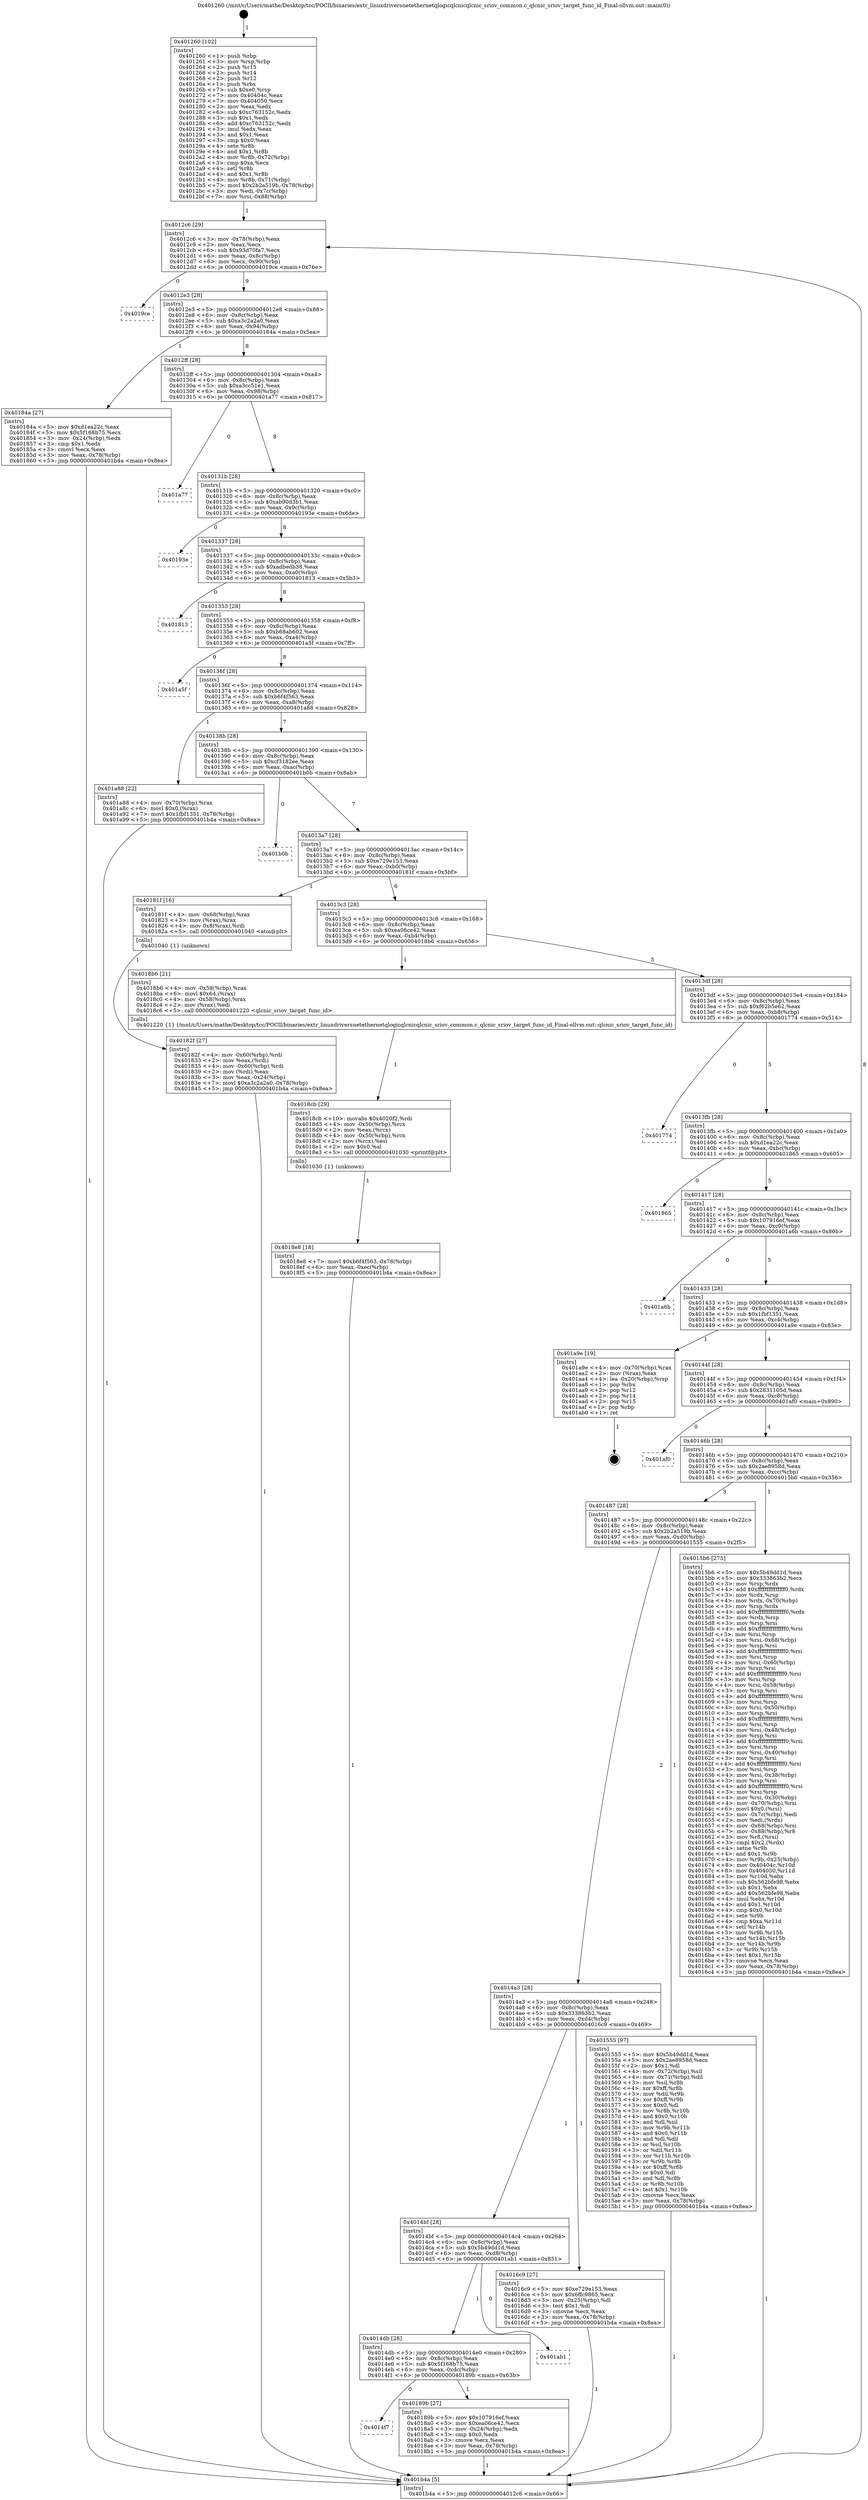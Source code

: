 digraph "0x401260" {
  label = "0x401260 (/mnt/c/Users/mathe/Desktop/tcc/POCII/binaries/extr_linuxdriversnetethernetqlogicqlcnicqlcnic_sriov_common.c_qlcnic_sriov_target_func_id_Final-ollvm.out::main(0))"
  labelloc = "t"
  node[shape=record]

  Entry [label="",width=0.3,height=0.3,shape=circle,fillcolor=black,style=filled]
  "0x4012c6" [label="{
     0x4012c6 [29]\l
     | [instrs]\l
     &nbsp;&nbsp;0x4012c6 \<+3\>: mov -0x78(%rbp),%eax\l
     &nbsp;&nbsp;0x4012c9 \<+2\>: mov %eax,%ecx\l
     &nbsp;&nbsp;0x4012cb \<+6\>: sub $0x93d70fa7,%ecx\l
     &nbsp;&nbsp;0x4012d1 \<+6\>: mov %eax,-0x8c(%rbp)\l
     &nbsp;&nbsp;0x4012d7 \<+6\>: mov %ecx,-0x90(%rbp)\l
     &nbsp;&nbsp;0x4012dd \<+6\>: je 00000000004019ce \<main+0x76e\>\l
  }"]
  "0x4019ce" [label="{
     0x4019ce\l
  }", style=dashed]
  "0x4012e3" [label="{
     0x4012e3 [28]\l
     | [instrs]\l
     &nbsp;&nbsp;0x4012e3 \<+5\>: jmp 00000000004012e8 \<main+0x88\>\l
     &nbsp;&nbsp;0x4012e8 \<+6\>: mov -0x8c(%rbp),%eax\l
     &nbsp;&nbsp;0x4012ee \<+5\>: sub $0xa3c2a2a0,%eax\l
     &nbsp;&nbsp;0x4012f3 \<+6\>: mov %eax,-0x94(%rbp)\l
     &nbsp;&nbsp;0x4012f9 \<+6\>: je 000000000040184a \<main+0x5ea\>\l
  }"]
  Exit [label="",width=0.3,height=0.3,shape=circle,fillcolor=black,style=filled,peripheries=2]
  "0x40184a" [label="{
     0x40184a [27]\l
     | [instrs]\l
     &nbsp;&nbsp;0x40184a \<+5\>: mov $0xd1ea22c,%eax\l
     &nbsp;&nbsp;0x40184f \<+5\>: mov $0x5f168b75,%ecx\l
     &nbsp;&nbsp;0x401854 \<+3\>: mov -0x24(%rbp),%edx\l
     &nbsp;&nbsp;0x401857 \<+3\>: cmp $0x1,%edx\l
     &nbsp;&nbsp;0x40185a \<+3\>: cmovl %ecx,%eax\l
     &nbsp;&nbsp;0x40185d \<+3\>: mov %eax,-0x78(%rbp)\l
     &nbsp;&nbsp;0x401860 \<+5\>: jmp 0000000000401b4a \<main+0x8ea\>\l
  }"]
  "0x4012ff" [label="{
     0x4012ff [28]\l
     | [instrs]\l
     &nbsp;&nbsp;0x4012ff \<+5\>: jmp 0000000000401304 \<main+0xa4\>\l
     &nbsp;&nbsp;0x401304 \<+6\>: mov -0x8c(%rbp),%eax\l
     &nbsp;&nbsp;0x40130a \<+5\>: sub $0xa3cc51e1,%eax\l
     &nbsp;&nbsp;0x40130f \<+6\>: mov %eax,-0x98(%rbp)\l
     &nbsp;&nbsp;0x401315 \<+6\>: je 0000000000401a77 \<main+0x817\>\l
  }"]
  "0x4018e8" [label="{
     0x4018e8 [18]\l
     | [instrs]\l
     &nbsp;&nbsp;0x4018e8 \<+7\>: movl $0xb6f4f563,-0x78(%rbp)\l
     &nbsp;&nbsp;0x4018ef \<+6\>: mov %eax,-0xec(%rbp)\l
     &nbsp;&nbsp;0x4018f5 \<+5\>: jmp 0000000000401b4a \<main+0x8ea\>\l
  }"]
  "0x401a77" [label="{
     0x401a77\l
  }", style=dashed]
  "0x40131b" [label="{
     0x40131b [28]\l
     | [instrs]\l
     &nbsp;&nbsp;0x40131b \<+5\>: jmp 0000000000401320 \<main+0xc0\>\l
     &nbsp;&nbsp;0x401320 \<+6\>: mov -0x8c(%rbp),%eax\l
     &nbsp;&nbsp;0x401326 \<+5\>: sub $0xab90d3b1,%eax\l
     &nbsp;&nbsp;0x40132b \<+6\>: mov %eax,-0x9c(%rbp)\l
     &nbsp;&nbsp;0x401331 \<+6\>: je 000000000040193e \<main+0x6de\>\l
  }"]
  "0x4018cb" [label="{
     0x4018cb [29]\l
     | [instrs]\l
     &nbsp;&nbsp;0x4018cb \<+10\>: movabs $0x4020f2,%rdi\l
     &nbsp;&nbsp;0x4018d5 \<+4\>: mov -0x50(%rbp),%rcx\l
     &nbsp;&nbsp;0x4018d9 \<+2\>: mov %eax,(%rcx)\l
     &nbsp;&nbsp;0x4018db \<+4\>: mov -0x50(%rbp),%rcx\l
     &nbsp;&nbsp;0x4018df \<+2\>: mov (%rcx),%esi\l
     &nbsp;&nbsp;0x4018e1 \<+2\>: mov $0x0,%al\l
     &nbsp;&nbsp;0x4018e3 \<+5\>: call 0000000000401030 \<printf@plt\>\l
     | [calls]\l
     &nbsp;&nbsp;0x401030 \{1\} (unknown)\l
  }"]
  "0x40193e" [label="{
     0x40193e\l
  }", style=dashed]
  "0x401337" [label="{
     0x401337 [28]\l
     | [instrs]\l
     &nbsp;&nbsp;0x401337 \<+5\>: jmp 000000000040133c \<main+0xdc\>\l
     &nbsp;&nbsp;0x40133c \<+6\>: mov -0x8c(%rbp),%eax\l
     &nbsp;&nbsp;0x401342 \<+5\>: sub $0xadbedb38,%eax\l
     &nbsp;&nbsp;0x401347 \<+6\>: mov %eax,-0xa0(%rbp)\l
     &nbsp;&nbsp;0x40134d \<+6\>: je 0000000000401813 \<main+0x5b3\>\l
  }"]
  "0x4014f7" [label="{
     0x4014f7\l
  }", style=dashed]
  "0x401813" [label="{
     0x401813\l
  }", style=dashed]
  "0x401353" [label="{
     0x401353 [28]\l
     | [instrs]\l
     &nbsp;&nbsp;0x401353 \<+5\>: jmp 0000000000401358 \<main+0xf8\>\l
     &nbsp;&nbsp;0x401358 \<+6\>: mov -0x8c(%rbp),%eax\l
     &nbsp;&nbsp;0x40135e \<+5\>: sub $0xb68ab602,%eax\l
     &nbsp;&nbsp;0x401363 \<+6\>: mov %eax,-0xa4(%rbp)\l
     &nbsp;&nbsp;0x401369 \<+6\>: je 0000000000401a5f \<main+0x7ff\>\l
  }"]
  "0x40189b" [label="{
     0x40189b [27]\l
     | [instrs]\l
     &nbsp;&nbsp;0x40189b \<+5\>: mov $0x107916ef,%eax\l
     &nbsp;&nbsp;0x4018a0 \<+5\>: mov $0xea06ce42,%ecx\l
     &nbsp;&nbsp;0x4018a5 \<+3\>: mov -0x24(%rbp),%edx\l
     &nbsp;&nbsp;0x4018a8 \<+3\>: cmp $0x0,%edx\l
     &nbsp;&nbsp;0x4018ab \<+3\>: cmove %ecx,%eax\l
     &nbsp;&nbsp;0x4018ae \<+3\>: mov %eax,-0x78(%rbp)\l
     &nbsp;&nbsp;0x4018b1 \<+5\>: jmp 0000000000401b4a \<main+0x8ea\>\l
  }"]
  "0x401a5f" [label="{
     0x401a5f\l
  }", style=dashed]
  "0x40136f" [label="{
     0x40136f [28]\l
     | [instrs]\l
     &nbsp;&nbsp;0x40136f \<+5\>: jmp 0000000000401374 \<main+0x114\>\l
     &nbsp;&nbsp;0x401374 \<+6\>: mov -0x8c(%rbp),%eax\l
     &nbsp;&nbsp;0x40137a \<+5\>: sub $0xb6f4f563,%eax\l
     &nbsp;&nbsp;0x40137f \<+6\>: mov %eax,-0xa8(%rbp)\l
     &nbsp;&nbsp;0x401385 \<+6\>: je 0000000000401a88 \<main+0x828\>\l
  }"]
  "0x4014db" [label="{
     0x4014db [28]\l
     | [instrs]\l
     &nbsp;&nbsp;0x4014db \<+5\>: jmp 00000000004014e0 \<main+0x280\>\l
     &nbsp;&nbsp;0x4014e0 \<+6\>: mov -0x8c(%rbp),%eax\l
     &nbsp;&nbsp;0x4014e6 \<+5\>: sub $0x5f168b75,%eax\l
     &nbsp;&nbsp;0x4014eb \<+6\>: mov %eax,-0xdc(%rbp)\l
     &nbsp;&nbsp;0x4014f1 \<+6\>: je 000000000040189b \<main+0x63b\>\l
  }"]
  "0x401a88" [label="{
     0x401a88 [22]\l
     | [instrs]\l
     &nbsp;&nbsp;0x401a88 \<+4\>: mov -0x70(%rbp),%rax\l
     &nbsp;&nbsp;0x401a8c \<+6\>: movl $0x0,(%rax)\l
     &nbsp;&nbsp;0x401a92 \<+7\>: movl $0x1fbf1351,-0x78(%rbp)\l
     &nbsp;&nbsp;0x401a99 \<+5\>: jmp 0000000000401b4a \<main+0x8ea\>\l
  }"]
  "0x40138b" [label="{
     0x40138b [28]\l
     | [instrs]\l
     &nbsp;&nbsp;0x40138b \<+5\>: jmp 0000000000401390 \<main+0x130\>\l
     &nbsp;&nbsp;0x401390 \<+6\>: mov -0x8c(%rbp),%eax\l
     &nbsp;&nbsp;0x401396 \<+5\>: sub $0xcf3182ee,%eax\l
     &nbsp;&nbsp;0x40139b \<+6\>: mov %eax,-0xac(%rbp)\l
     &nbsp;&nbsp;0x4013a1 \<+6\>: je 0000000000401b0b \<main+0x8ab\>\l
  }"]
  "0x401ab1" [label="{
     0x401ab1\l
  }", style=dashed]
  "0x401b0b" [label="{
     0x401b0b\l
  }", style=dashed]
  "0x4013a7" [label="{
     0x4013a7 [28]\l
     | [instrs]\l
     &nbsp;&nbsp;0x4013a7 \<+5\>: jmp 00000000004013ac \<main+0x14c\>\l
     &nbsp;&nbsp;0x4013ac \<+6\>: mov -0x8c(%rbp),%eax\l
     &nbsp;&nbsp;0x4013b2 \<+5\>: sub $0xe729e153,%eax\l
     &nbsp;&nbsp;0x4013b7 \<+6\>: mov %eax,-0xb0(%rbp)\l
     &nbsp;&nbsp;0x4013bd \<+6\>: je 000000000040181f \<main+0x5bf\>\l
  }"]
  "0x40182f" [label="{
     0x40182f [27]\l
     | [instrs]\l
     &nbsp;&nbsp;0x40182f \<+4\>: mov -0x60(%rbp),%rdi\l
     &nbsp;&nbsp;0x401833 \<+2\>: mov %eax,(%rdi)\l
     &nbsp;&nbsp;0x401835 \<+4\>: mov -0x60(%rbp),%rdi\l
     &nbsp;&nbsp;0x401839 \<+2\>: mov (%rdi),%eax\l
     &nbsp;&nbsp;0x40183b \<+3\>: mov %eax,-0x24(%rbp)\l
     &nbsp;&nbsp;0x40183e \<+7\>: movl $0xa3c2a2a0,-0x78(%rbp)\l
     &nbsp;&nbsp;0x401845 \<+5\>: jmp 0000000000401b4a \<main+0x8ea\>\l
  }"]
  "0x40181f" [label="{
     0x40181f [16]\l
     | [instrs]\l
     &nbsp;&nbsp;0x40181f \<+4\>: mov -0x68(%rbp),%rax\l
     &nbsp;&nbsp;0x401823 \<+3\>: mov (%rax),%rax\l
     &nbsp;&nbsp;0x401826 \<+4\>: mov 0x8(%rax),%rdi\l
     &nbsp;&nbsp;0x40182a \<+5\>: call 0000000000401040 \<atoi@plt\>\l
     | [calls]\l
     &nbsp;&nbsp;0x401040 \{1\} (unknown)\l
  }"]
  "0x4013c3" [label="{
     0x4013c3 [28]\l
     | [instrs]\l
     &nbsp;&nbsp;0x4013c3 \<+5\>: jmp 00000000004013c8 \<main+0x168\>\l
     &nbsp;&nbsp;0x4013c8 \<+6\>: mov -0x8c(%rbp),%eax\l
     &nbsp;&nbsp;0x4013ce \<+5\>: sub $0xea06ce42,%eax\l
     &nbsp;&nbsp;0x4013d3 \<+6\>: mov %eax,-0xb4(%rbp)\l
     &nbsp;&nbsp;0x4013d9 \<+6\>: je 00000000004018b6 \<main+0x656\>\l
  }"]
  "0x4014bf" [label="{
     0x4014bf [28]\l
     | [instrs]\l
     &nbsp;&nbsp;0x4014bf \<+5\>: jmp 00000000004014c4 \<main+0x264\>\l
     &nbsp;&nbsp;0x4014c4 \<+6\>: mov -0x8c(%rbp),%eax\l
     &nbsp;&nbsp;0x4014ca \<+5\>: sub $0x5b49dd1d,%eax\l
     &nbsp;&nbsp;0x4014cf \<+6\>: mov %eax,-0xd8(%rbp)\l
     &nbsp;&nbsp;0x4014d5 \<+6\>: je 0000000000401ab1 \<main+0x851\>\l
  }"]
  "0x4018b6" [label="{
     0x4018b6 [21]\l
     | [instrs]\l
     &nbsp;&nbsp;0x4018b6 \<+4\>: mov -0x58(%rbp),%rax\l
     &nbsp;&nbsp;0x4018ba \<+6\>: movl $0x64,(%rax)\l
     &nbsp;&nbsp;0x4018c0 \<+4\>: mov -0x58(%rbp),%rax\l
     &nbsp;&nbsp;0x4018c4 \<+2\>: mov (%rax),%edi\l
     &nbsp;&nbsp;0x4018c6 \<+5\>: call 0000000000401220 \<qlcnic_sriov_target_func_id\>\l
     | [calls]\l
     &nbsp;&nbsp;0x401220 \{1\} (/mnt/c/Users/mathe/Desktop/tcc/POCII/binaries/extr_linuxdriversnetethernetqlogicqlcnicqlcnic_sriov_common.c_qlcnic_sriov_target_func_id_Final-ollvm.out::qlcnic_sriov_target_func_id)\l
  }"]
  "0x4013df" [label="{
     0x4013df [28]\l
     | [instrs]\l
     &nbsp;&nbsp;0x4013df \<+5\>: jmp 00000000004013e4 \<main+0x184\>\l
     &nbsp;&nbsp;0x4013e4 \<+6\>: mov -0x8c(%rbp),%eax\l
     &nbsp;&nbsp;0x4013ea \<+5\>: sub $0xf62b5e62,%eax\l
     &nbsp;&nbsp;0x4013ef \<+6\>: mov %eax,-0xb8(%rbp)\l
     &nbsp;&nbsp;0x4013f5 \<+6\>: je 0000000000401774 \<main+0x514\>\l
  }"]
  "0x4016c9" [label="{
     0x4016c9 [27]\l
     | [instrs]\l
     &nbsp;&nbsp;0x4016c9 \<+5\>: mov $0xe729e153,%eax\l
     &nbsp;&nbsp;0x4016ce \<+5\>: mov $0x6ffc9865,%ecx\l
     &nbsp;&nbsp;0x4016d3 \<+3\>: mov -0x25(%rbp),%dl\l
     &nbsp;&nbsp;0x4016d6 \<+3\>: test $0x1,%dl\l
     &nbsp;&nbsp;0x4016d9 \<+3\>: cmovne %ecx,%eax\l
     &nbsp;&nbsp;0x4016dc \<+3\>: mov %eax,-0x78(%rbp)\l
     &nbsp;&nbsp;0x4016df \<+5\>: jmp 0000000000401b4a \<main+0x8ea\>\l
  }"]
  "0x401774" [label="{
     0x401774\l
  }", style=dashed]
  "0x4013fb" [label="{
     0x4013fb [28]\l
     | [instrs]\l
     &nbsp;&nbsp;0x4013fb \<+5\>: jmp 0000000000401400 \<main+0x1a0\>\l
     &nbsp;&nbsp;0x401400 \<+6\>: mov -0x8c(%rbp),%eax\l
     &nbsp;&nbsp;0x401406 \<+5\>: sub $0xd1ea22c,%eax\l
     &nbsp;&nbsp;0x40140b \<+6\>: mov %eax,-0xbc(%rbp)\l
     &nbsp;&nbsp;0x401411 \<+6\>: je 0000000000401865 \<main+0x605\>\l
  }"]
  "0x401260" [label="{
     0x401260 [102]\l
     | [instrs]\l
     &nbsp;&nbsp;0x401260 \<+1\>: push %rbp\l
     &nbsp;&nbsp;0x401261 \<+3\>: mov %rsp,%rbp\l
     &nbsp;&nbsp;0x401264 \<+2\>: push %r15\l
     &nbsp;&nbsp;0x401266 \<+2\>: push %r14\l
     &nbsp;&nbsp;0x401268 \<+2\>: push %r12\l
     &nbsp;&nbsp;0x40126a \<+1\>: push %rbx\l
     &nbsp;&nbsp;0x40126b \<+7\>: sub $0xe0,%rsp\l
     &nbsp;&nbsp;0x401272 \<+7\>: mov 0x40404c,%eax\l
     &nbsp;&nbsp;0x401279 \<+7\>: mov 0x404050,%ecx\l
     &nbsp;&nbsp;0x401280 \<+2\>: mov %eax,%edx\l
     &nbsp;&nbsp;0x401282 \<+6\>: sub $0xc763152c,%edx\l
     &nbsp;&nbsp;0x401288 \<+3\>: sub $0x1,%edx\l
     &nbsp;&nbsp;0x40128b \<+6\>: add $0xc763152c,%edx\l
     &nbsp;&nbsp;0x401291 \<+3\>: imul %edx,%eax\l
     &nbsp;&nbsp;0x401294 \<+3\>: and $0x1,%eax\l
     &nbsp;&nbsp;0x401297 \<+3\>: cmp $0x0,%eax\l
     &nbsp;&nbsp;0x40129a \<+4\>: sete %r8b\l
     &nbsp;&nbsp;0x40129e \<+4\>: and $0x1,%r8b\l
     &nbsp;&nbsp;0x4012a2 \<+4\>: mov %r8b,-0x72(%rbp)\l
     &nbsp;&nbsp;0x4012a6 \<+3\>: cmp $0xa,%ecx\l
     &nbsp;&nbsp;0x4012a9 \<+4\>: setl %r8b\l
     &nbsp;&nbsp;0x4012ad \<+4\>: and $0x1,%r8b\l
     &nbsp;&nbsp;0x4012b1 \<+4\>: mov %r8b,-0x71(%rbp)\l
     &nbsp;&nbsp;0x4012b5 \<+7\>: movl $0x2b2a519b,-0x78(%rbp)\l
     &nbsp;&nbsp;0x4012bc \<+3\>: mov %edi,-0x7c(%rbp)\l
     &nbsp;&nbsp;0x4012bf \<+7\>: mov %rsi,-0x88(%rbp)\l
  }"]
  "0x401865" [label="{
     0x401865\l
  }", style=dashed]
  "0x401417" [label="{
     0x401417 [28]\l
     | [instrs]\l
     &nbsp;&nbsp;0x401417 \<+5\>: jmp 000000000040141c \<main+0x1bc\>\l
     &nbsp;&nbsp;0x40141c \<+6\>: mov -0x8c(%rbp),%eax\l
     &nbsp;&nbsp;0x401422 \<+5\>: sub $0x107916ef,%eax\l
     &nbsp;&nbsp;0x401427 \<+6\>: mov %eax,-0xc0(%rbp)\l
     &nbsp;&nbsp;0x40142d \<+6\>: je 0000000000401a6b \<main+0x80b\>\l
  }"]
  "0x401b4a" [label="{
     0x401b4a [5]\l
     | [instrs]\l
     &nbsp;&nbsp;0x401b4a \<+5\>: jmp 00000000004012c6 \<main+0x66\>\l
  }"]
  "0x401a6b" [label="{
     0x401a6b\l
  }", style=dashed]
  "0x401433" [label="{
     0x401433 [28]\l
     | [instrs]\l
     &nbsp;&nbsp;0x401433 \<+5\>: jmp 0000000000401438 \<main+0x1d8\>\l
     &nbsp;&nbsp;0x401438 \<+6\>: mov -0x8c(%rbp),%eax\l
     &nbsp;&nbsp;0x40143e \<+5\>: sub $0x1fbf1351,%eax\l
     &nbsp;&nbsp;0x401443 \<+6\>: mov %eax,-0xc4(%rbp)\l
     &nbsp;&nbsp;0x401449 \<+6\>: je 0000000000401a9e \<main+0x83e\>\l
  }"]
  "0x4014a3" [label="{
     0x4014a3 [28]\l
     | [instrs]\l
     &nbsp;&nbsp;0x4014a3 \<+5\>: jmp 00000000004014a8 \<main+0x248\>\l
     &nbsp;&nbsp;0x4014a8 \<+6\>: mov -0x8c(%rbp),%eax\l
     &nbsp;&nbsp;0x4014ae \<+5\>: sub $0x333863b2,%eax\l
     &nbsp;&nbsp;0x4014b3 \<+6\>: mov %eax,-0xd4(%rbp)\l
     &nbsp;&nbsp;0x4014b9 \<+6\>: je 00000000004016c9 \<main+0x469\>\l
  }"]
  "0x401a9e" [label="{
     0x401a9e [19]\l
     | [instrs]\l
     &nbsp;&nbsp;0x401a9e \<+4\>: mov -0x70(%rbp),%rax\l
     &nbsp;&nbsp;0x401aa2 \<+2\>: mov (%rax),%eax\l
     &nbsp;&nbsp;0x401aa4 \<+4\>: lea -0x20(%rbp),%rsp\l
     &nbsp;&nbsp;0x401aa8 \<+1\>: pop %rbx\l
     &nbsp;&nbsp;0x401aa9 \<+2\>: pop %r12\l
     &nbsp;&nbsp;0x401aab \<+2\>: pop %r14\l
     &nbsp;&nbsp;0x401aad \<+2\>: pop %r15\l
     &nbsp;&nbsp;0x401aaf \<+1\>: pop %rbp\l
     &nbsp;&nbsp;0x401ab0 \<+1\>: ret\l
  }"]
  "0x40144f" [label="{
     0x40144f [28]\l
     | [instrs]\l
     &nbsp;&nbsp;0x40144f \<+5\>: jmp 0000000000401454 \<main+0x1f4\>\l
     &nbsp;&nbsp;0x401454 \<+6\>: mov -0x8c(%rbp),%eax\l
     &nbsp;&nbsp;0x40145a \<+5\>: sub $0x2831105d,%eax\l
     &nbsp;&nbsp;0x40145f \<+6\>: mov %eax,-0xc8(%rbp)\l
     &nbsp;&nbsp;0x401465 \<+6\>: je 0000000000401af0 \<main+0x890\>\l
  }"]
  "0x401555" [label="{
     0x401555 [97]\l
     | [instrs]\l
     &nbsp;&nbsp;0x401555 \<+5\>: mov $0x5b49dd1d,%eax\l
     &nbsp;&nbsp;0x40155a \<+5\>: mov $0x2ae8958d,%ecx\l
     &nbsp;&nbsp;0x40155f \<+2\>: mov $0x1,%dl\l
     &nbsp;&nbsp;0x401561 \<+4\>: mov -0x72(%rbp),%sil\l
     &nbsp;&nbsp;0x401565 \<+4\>: mov -0x71(%rbp),%dil\l
     &nbsp;&nbsp;0x401569 \<+3\>: mov %sil,%r8b\l
     &nbsp;&nbsp;0x40156c \<+4\>: xor $0xff,%r8b\l
     &nbsp;&nbsp;0x401570 \<+3\>: mov %dil,%r9b\l
     &nbsp;&nbsp;0x401573 \<+4\>: xor $0xff,%r9b\l
     &nbsp;&nbsp;0x401577 \<+3\>: xor $0x0,%dl\l
     &nbsp;&nbsp;0x40157a \<+3\>: mov %r8b,%r10b\l
     &nbsp;&nbsp;0x40157d \<+4\>: and $0x0,%r10b\l
     &nbsp;&nbsp;0x401581 \<+3\>: and %dl,%sil\l
     &nbsp;&nbsp;0x401584 \<+3\>: mov %r9b,%r11b\l
     &nbsp;&nbsp;0x401587 \<+4\>: and $0x0,%r11b\l
     &nbsp;&nbsp;0x40158b \<+3\>: and %dl,%dil\l
     &nbsp;&nbsp;0x40158e \<+3\>: or %sil,%r10b\l
     &nbsp;&nbsp;0x401591 \<+3\>: or %dil,%r11b\l
     &nbsp;&nbsp;0x401594 \<+3\>: xor %r11b,%r10b\l
     &nbsp;&nbsp;0x401597 \<+3\>: or %r9b,%r8b\l
     &nbsp;&nbsp;0x40159a \<+4\>: xor $0xff,%r8b\l
     &nbsp;&nbsp;0x40159e \<+3\>: or $0x0,%dl\l
     &nbsp;&nbsp;0x4015a1 \<+3\>: and %dl,%r8b\l
     &nbsp;&nbsp;0x4015a4 \<+3\>: or %r8b,%r10b\l
     &nbsp;&nbsp;0x4015a7 \<+4\>: test $0x1,%r10b\l
     &nbsp;&nbsp;0x4015ab \<+3\>: cmovne %ecx,%eax\l
     &nbsp;&nbsp;0x4015ae \<+3\>: mov %eax,-0x78(%rbp)\l
     &nbsp;&nbsp;0x4015b1 \<+5\>: jmp 0000000000401b4a \<main+0x8ea\>\l
  }"]
  "0x401af0" [label="{
     0x401af0\l
  }", style=dashed]
  "0x40146b" [label="{
     0x40146b [28]\l
     | [instrs]\l
     &nbsp;&nbsp;0x40146b \<+5\>: jmp 0000000000401470 \<main+0x210\>\l
     &nbsp;&nbsp;0x401470 \<+6\>: mov -0x8c(%rbp),%eax\l
     &nbsp;&nbsp;0x401476 \<+5\>: sub $0x2ae8958d,%eax\l
     &nbsp;&nbsp;0x40147b \<+6\>: mov %eax,-0xcc(%rbp)\l
     &nbsp;&nbsp;0x401481 \<+6\>: je 00000000004015b6 \<main+0x356\>\l
  }"]
  "0x401487" [label="{
     0x401487 [28]\l
     | [instrs]\l
     &nbsp;&nbsp;0x401487 \<+5\>: jmp 000000000040148c \<main+0x22c\>\l
     &nbsp;&nbsp;0x40148c \<+6\>: mov -0x8c(%rbp),%eax\l
     &nbsp;&nbsp;0x401492 \<+5\>: sub $0x2b2a519b,%eax\l
     &nbsp;&nbsp;0x401497 \<+6\>: mov %eax,-0xd0(%rbp)\l
     &nbsp;&nbsp;0x40149d \<+6\>: je 0000000000401555 \<main+0x2f5\>\l
  }"]
  "0x4015b6" [label="{
     0x4015b6 [275]\l
     | [instrs]\l
     &nbsp;&nbsp;0x4015b6 \<+5\>: mov $0x5b49dd1d,%eax\l
     &nbsp;&nbsp;0x4015bb \<+5\>: mov $0x333863b2,%ecx\l
     &nbsp;&nbsp;0x4015c0 \<+3\>: mov %rsp,%rdx\l
     &nbsp;&nbsp;0x4015c3 \<+4\>: add $0xfffffffffffffff0,%rdx\l
     &nbsp;&nbsp;0x4015c7 \<+3\>: mov %rdx,%rsp\l
     &nbsp;&nbsp;0x4015ca \<+4\>: mov %rdx,-0x70(%rbp)\l
     &nbsp;&nbsp;0x4015ce \<+3\>: mov %rsp,%rdx\l
     &nbsp;&nbsp;0x4015d1 \<+4\>: add $0xfffffffffffffff0,%rdx\l
     &nbsp;&nbsp;0x4015d5 \<+3\>: mov %rdx,%rsp\l
     &nbsp;&nbsp;0x4015d8 \<+3\>: mov %rsp,%rsi\l
     &nbsp;&nbsp;0x4015db \<+4\>: add $0xfffffffffffffff0,%rsi\l
     &nbsp;&nbsp;0x4015df \<+3\>: mov %rsi,%rsp\l
     &nbsp;&nbsp;0x4015e2 \<+4\>: mov %rsi,-0x68(%rbp)\l
     &nbsp;&nbsp;0x4015e6 \<+3\>: mov %rsp,%rsi\l
     &nbsp;&nbsp;0x4015e9 \<+4\>: add $0xfffffffffffffff0,%rsi\l
     &nbsp;&nbsp;0x4015ed \<+3\>: mov %rsi,%rsp\l
     &nbsp;&nbsp;0x4015f0 \<+4\>: mov %rsi,-0x60(%rbp)\l
     &nbsp;&nbsp;0x4015f4 \<+3\>: mov %rsp,%rsi\l
     &nbsp;&nbsp;0x4015f7 \<+4\>: add $0xfffffffffffffff0,%rsi\l
     &nbsp;&nbsp;0x4015fb \<+3\>: mov %rsi,%rsp\l
     &nbsp;&nbsp;0x4015fe \<+4\>: mov %rsi,-0x58(%rbp)\l
     &nbsp;&nbsp;0x401602 \<+3\>: mov %rsp,%rsi\l
     &nbsp;&nbsp;0x401605 \<+4\>: add $0xfffffffffffffff0,%rsi\l
     &nbsp;&nbsp;0x401609 \<+3\>: mov %rsi,%rsp\l
     &nbsp;&nbsp;0x40160c \<+4\>: mov %rsi,-0x50(%rbp)\l
     &nbsp;&nbsp;0x401610 \<+3\>: mov %rsp,%rsi\l
     &nbsp;&nbsp;0x401613 \<+4\>: add $0xfffffffffffffff0,%rsi\l
     &nbsp;&nbsp;0x401617 \<+3\>: mov %rsi,%rsp\l
     &nbsp;&nbsp;0x40161a \<+4\>: mov %rsi,-0x48(%rbp)\l
     &nbsp;&nbsp;0x40161e \<+3\>: mov %rsp,%rsi\l
     &nbsp;&nbsp;0x401621 \<+4\>: add $0xfffffffffffffff0,%rsi\l
     &nbsp;&nbsp;0x401625 \<+3\>: mov %rsi,%rsp\l
     &nbsp;&nbsp;0x401628 \<+4\>: mov %rsi,-0x40(%rbp)\l
     &nbsp;&nbsp;0x40162c \<+3\>: mov %rsp,%rsi\l
     &nbsp;&nbsp;0x40162f \<+4\>: add $0xfffffffffffffff0,%rsi\l
     &nbsp;&nbsp;0x401633 \<+3\>: mov %rsi,%rsp\l
     &nbsp;&nbsp;0x401636 \<+4\>: mov %rsi,-0x38(%rbp)\l
     &nbsp;&nbsp;0x40163a \<+3\>: mov %rsp,%rsi\l
     &nbsp;&nbsp;0x40163d \<+4\>: add $0xfffffffffffffff0,%rsi\l
     &nbsp;&nbsp;0x401641 \<+3\>: mov %rsi,%rsp\l
     &nbsp;&nbsp;0x401644 \<+4\>: mov %rsi,-0x30(%rbp)\l
     &nbsp;&nbsp;0x401648 \<+4\>: mov -0x70(%rbp),%rsi\l
     &nbsp;&nbsp;0x40164c \<+6\>: movl $0x0,(%rsi)\l
     &nbsp;&nbsp;0x401652 \<+3\>: mov -0x7c(%rbp),%edi\l
     &nbsp;&nbsp;0x401655 \<+2\>: mov %edi,(%rdx)\l
     &nbsp;&nbsp;0x401657 \<+4\>: mov -0x68(%rbp),%rsi\l
     &nbsp;&nbsp;0x40165b \<+7\>: mov -0x88(%rbp),%r8\l
     &nbsp;&nbsp;0x401662 \<+3\>: mov %r8,(%rsi)\l
     &nbsp;&nbsp;0x401665 \<+3\>: cmpl $0x2,(%rdx)\l
     &nbsp;&nbsp;0x401668 \<+4\>: setne %r9b\l
     &nbsp;&nbsp;0x40166c \<+4\>: and $0x1,%r9b\l
     &nbsp;&nbsp;0x401670 \<+4\>: mov %r9b,-0x25(%rbp)\l
     &nbsp;&nbsp;0x401674 \<+8\>: mov 0x40404c,%r10d\l
     &nbsp;&nbsp;0x40167c \<+8\>: mov 0x404050,%r11d\l
     &nbsp;&nbsp;0x401684 \<+3\>: mov %r10d,%ebx\l
     &nbsp;&nbsp;0x401687 \<+6\>: sub $0x562bfe98,%ebx\l
     &nbsp;&nbsp;0x40168d \<+3\>: sub $0x1,%ebx\l
     &nbsp;&nbsp;0x401690 \<+6\>: add $0x562bfe98,%ebx\l
     &nbsp;&nbsp;0x401696 \<+4\>: imul %ebx,%r10d\l
     &nbsp;&nbsp;0x40169a \<+4\>: and $0x1,%r10d\l
     &nbsp;&nbsp;0x40169e \<+4\>: cmp $0x0,%r10d\l
     &nbsp;&nbsp;0x4016a2 \<+4\>: sete %r9b\l
     &nbsp;&nbsp;0x4016a6 \<+4\>: cmp $0xa,%r11d\l
     &nbsp;&nbsp;0x4016aa \<+4\>: setl %r14b\l
     &nbsp;&nbsp;0x4016ae \<+3\>: mov %r9b,%r15b\l
     &nbsp;&nbsp;0x4016b1 \<+3\>: and %r14b,%r15b\l
     &nbsp;&nbsp;0x4016b4 \<+3\>: xor %r14b,%r9b\l
     &nbsp;&nbsp;0x4016b7 \<+3\>: or %r9b,%r15b\l
     &nbsp;&nbsp;0x4016ba \<+4\>: test $0x1,%r15b\l
     &nbsp;&nbsp;0x4016be \<+3\>: cmovne %ecx,%eax\l
     &nbsp;&nbsp;0x4016c1 \<+3\>: mov %eax,-0x78(%rbp)\l
     &nbsp;&nbsp;0x4016c4 \<+5\>: jmp 0000000000401b4a \<main+0x8ea\>\l
  }"]
  Entry -> "0x401260" [label=" 1"]
  "0x4012c6" -> "0x4019ce" [label=" 0"]
  "0x4012c6" -> "0x4012e3" [label=" 9"]
  "0x401a9e" -> Exit [label=" 1"]
  "0x4012e3" -> "0x40184a" [label=" 1"]
  "0x4012e3" -> "0x4012ff" [label=" 8"]
  "0x401a88" -> "0x401b4a" [label=" 1"]
  "0x4012ff" -> "0x401a77" [label=" 0"]
  "0x4012ff" -> "0x40131b" [label=" 8"]
  "0x4018e8" -> "0x401b4a" [label=" 1"]
  "0x40131b" -> "0x40193e" [label=" 0"]
  "0x40131b" -> "0x401337" [label=" 8"]
  "0x4018cb" -> "0x4018e8" [label=" 1"]
  "0x401337" -> "0x401813" [label=" 0"]
  "0x401337" -> "0x401353" [label=" 8"]
  "0x4018b6" -> "0x4018cb" [label=" 1"]
  "0x401353" -> "0x401a5f" [label=" 0"]
  "0x401353" -> "0x40136f" [label=" 8"]
  "0x40189b" -> "0x401b4a" [label=" 1"]
  "0x40136f" -> "0x401a88" [label=" 1"]
  "0x40136f" -> "0x40138b" [label=" 7"]
  "0x4014db" -> "0x40189b" [label=" 1"]
  "0x40138b" -> "0x401b0b" [label=" 0"]
  "0x40138b" -> "0x4013a7" [label=" 7"]
  "0x4014db" -> "0x4014f7" [label=" 0"]
  "0x4013a7" -> "0x40181f" [label=" 1"]
  "0x4013a7" -> "0x4013c3" [label=" 6"]
  "0x4014bf" -> "0x401ab1" [label=" 0"]
  "0x4013c3" -> "0x4018b6" [label=" 1"]
  "0x4013c3" -> "0x4013df" [label=" 5"]
  "0x4014bf" -> "0x4014db" [label=" 1"]
  "0x4013df" -> "0x401774" [label=" 0"]
  "0x4013df" -> "0x4013fb" [label=" 5"]
  "0x40184a" -> "0x401b4a" [label=" 1"]
  "0x4013fb" -> "0x401865" [label=" 0"]
  "0x4013fb" -> "0x401417" [label=" 5"]
  "0x4016c9" -> "0x401b4a" [label=" 1"]
  "0x401417" -> "0x401a6b" [label=" 0"]
  "0x401417" -> "0x401433" [label=" 5"]
  "0x4014a3" -> "0x4014bf" [label=" 1"]
  "0x401433" -> "0x401a9e" [label=" 1"]
  "0x401433" -> "0x40144f" [label=" 4"]
  "0x4014a3" -> "0x4016c9" [label=" 1"]
  "0x40144f" -> "0x401af0" [label=" 0"]
  "0x40144f" -> "0x40146b" [label=" 4"]
  "0x40182f" -> "0x401b4a" [label=" 1"]
  "0x40146b" -> "0x4015b6" [label=" 1"]
  "0x40146b" -> "0x401487" [label=" 3"]
  "0x4015b6" -> "0x401b4a" [label=" 1"]
  "0x401487" -> "0x401555" [label=" 1"]
  "0x401487" -> "0x4014a3" [label=" 2"]
  "0x401555" -> "0x401b4a" [label=" 1"]
  "0x401260" -> "0x4012c6" [label=" 1"]
  "0x401b4a" -> "0x4012c6" [label=" 8"]
  "0x40181f" -> "0x40182f" [label=" 1"]
}
